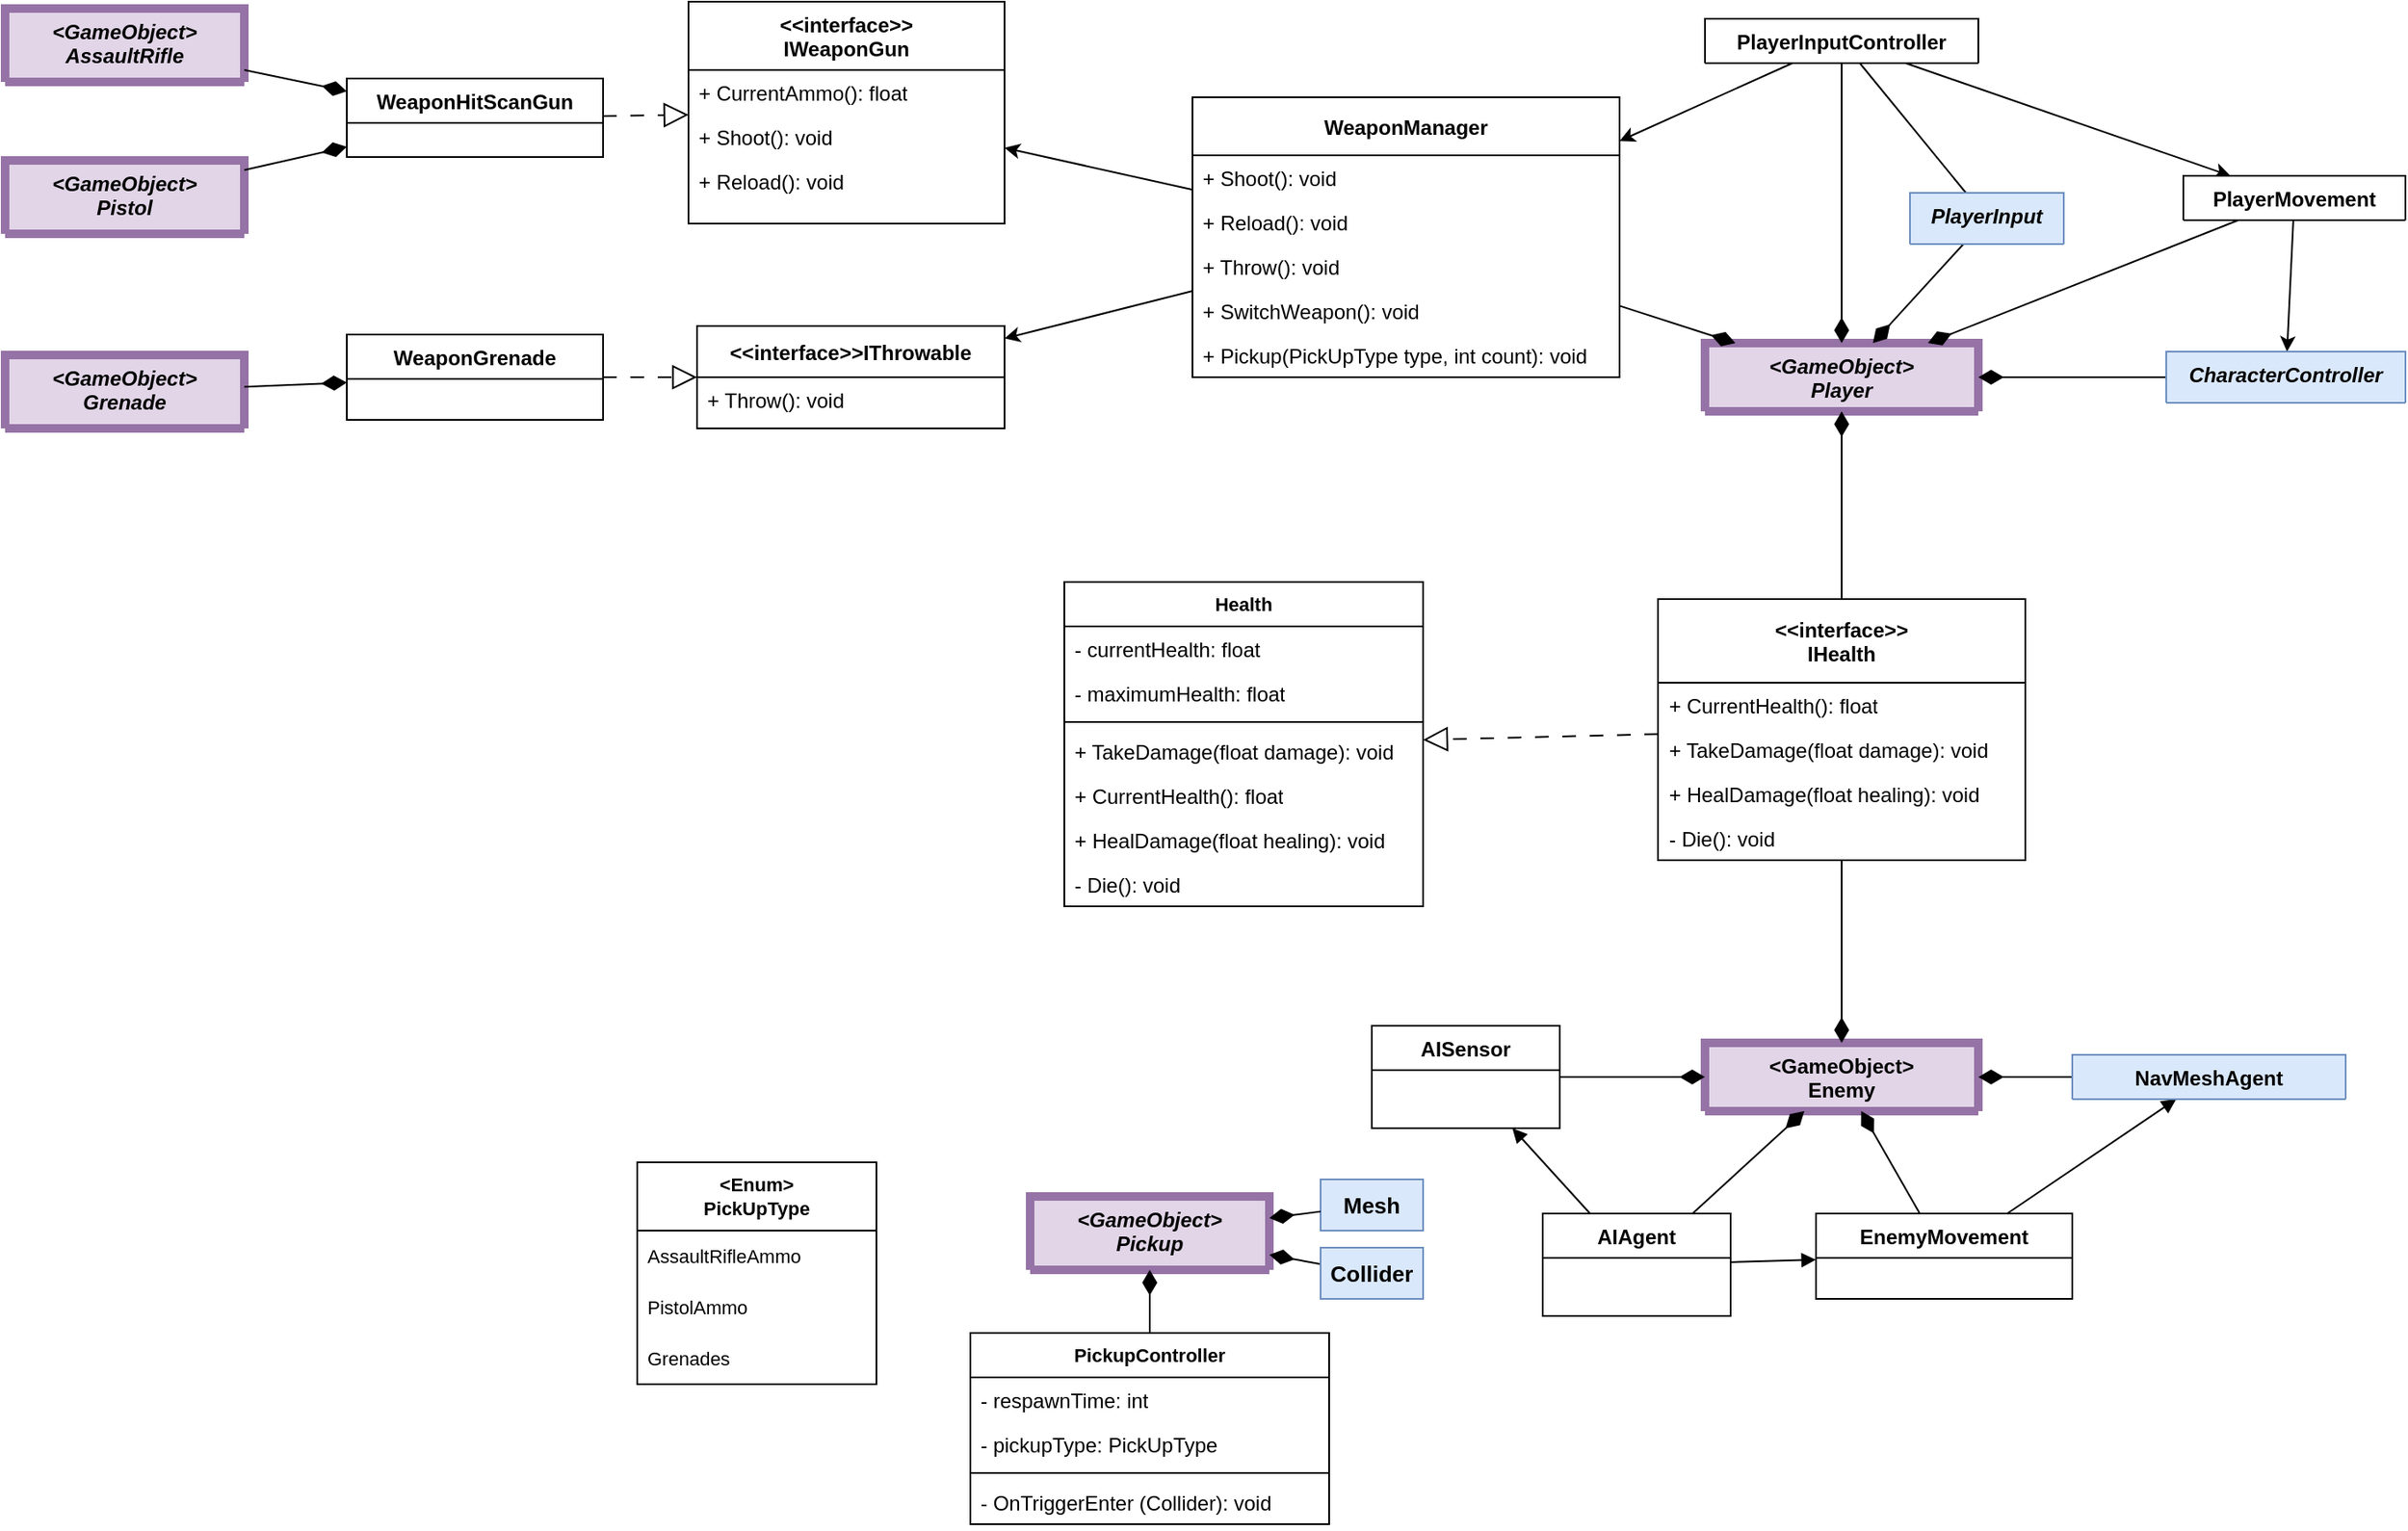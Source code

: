 <mxfile version="26.2.14">
  <diagram id="C5RBs43oDa-KdzZeNtuy" name="Page-1">
    <mxGraphModel dx="2893" dy="1139" grid="1" gridSize="10" guides="1" tooltips="1" connect="1" arrows="1" fold="1" page="1" pageScale="1" pageWidth="827" pageHeight="1169" math="0" shadow="0">
      <root>
        <mxCell id="WIyWlLk6GJQsqaUBKTNV-0" />
        <mxCell id="WIyWlLk6GJQsqaUBKTNV-1" parent="WIyWlLk6GJQsqaUBKTNV-0" />
        <mxCell id="zkfFHV4jXpPFQw0GAbJ--0" value="&lt;GameObject&gt;&#xa;Player" style="swimlane;fontStyle=3;align=center;verticalAlign=top;childLayout=stackLayout;horizontal=1;startSize=40;horizontalStack=0;resizeParent=1;resizeLast=0;collapsible=1;marginBottom=0;rounded=0;shadow=0;strokeWidth=5;fillColor=#e1d5e7;strokeColor=#9673a6;swimlaneFillColor=none;fillStyle=auto;" parent="WIyWlLk6GJQsqaUBKTNV-1" vertex="1" collapsed="1">
          <mxGeometry x="285" y="320" width="160" height="40" as="geometry">
            <mxRectangle x="-10" y="260" width="160" height="70" as="alternateBounds" />
          </mxGeometry>
        </mxCell>
        <mxCell id="zkfFHV4jXpPFQw0GAbJ--17" value="&lt;GameObject&gt;&#xa;Enemy" style="swimlane;fontStyle=1;align=center;verticalAlign=top;childLayout=stackLayout;horizontal=1;startSize=40;horizontalStack=0;resizeParent=1;resizeLast=0;collapsible=1;marginBottom=0;rounded=0;shadow=0;strokeWidth=5;fillColor=#e1d5e7;strokeColor=#9673a6;" parent="WIyWlLk6GJQsqaUBKTNV-1" vertex="1" collapsed="1">
          <mxGeometry x="285" y="730" width="160" height="40" as="geometry">
            <mxRectangle x="220" y="480" width="150" height="60" as="alternateBounds" />
          </mxGeometry>
        </mxCell>
        <mxCell id="tWGcPfhwTMY6Qs-iwRr6-0" value="WeaponHitScanGun" style="swimlane;fontStyle=1;align=center;verticalAlign=top;childLayout=stackLayout;horizontal=1;startSize=26;horizontalStack=0;resizeParent=1;resizeLast=0;collapsible=1;marginBottom=0;rounded=0;shadow=0;strokeWidth=1;" parent="WIyWlLk6GJQsqaUBKTNV-1" vertex="1">
          <mxGeometry x="-510" y="165" width="150" height="46" as="geometry">
            <mxRectangle x="130" y="380" width="160" height="26" as="alternateBounds" />
          </mxGeometry>
        </mxCell>
        <mxCell id="tWGcPfhwTMY6Qs-iwRr6-6" value="WeaponGrenade" style="swimlane;fontStyle=1;align=center;verticalAlign=top;childLayout=stackLayout;horizontal=1;startSize=26;horizontalStack=0;resizeParent=1;resizeLast=0;collapsible=1;marginBottom=0;rounded=0;shadow=0;strokeWidth=1;" parent="WIyWlLk6GJQsqaUBKTNV-1" vertex="1">
          <mxGeometry x="-510" y="315" width="150" height="50" as="geometry">
            <mxRectangle x="130" y="380" width="160" height="26" as="alternateBounds" />
          </mxGeometry>
        </mxCell>
        <mxCell id="tWGcPfhwTMY6Qs-iwRr6-30" style="rounded=0;orthogonalLoop=1;jettySize=auto;html=1;endArrow=diamondThin;endFill=1;startSize=6;endSize=12;" parent="WIyWlLk6GJQsqaUBKTNV-1" source="tWGcPfhwTMY6Qs-iwRr6-12" target="zkfFHV4jXpPFQw0GAbJ--0" edge="1">
          <mxGeometry relative="1" as="geometry">
            <mxPoint x="495" y="210" as="targetPoint" />
          </mxGeometry>
        </mxCell>
        <mxCell id="KrHBev96Sk7ul_vJkkkn-5" style="rounded=0;orthogonalLoop=1;jettySize=auto;html=1;" edge="1" parent="WIyWlLk6GJQsqaUBKTNV-1" source="tWGcPfhwTMY6Qs-iwRr6-12" target="KrHBev96Sk7ul_vJkkkn-0">
          <mxGeometry relative="1" as="geometry" />
        </mxCell>
        <mxCell id="tWGcPfhwTMY6Qs-iwRr6-12" value="WeaponManager" style="swimlane;fontStyle=1;align=center;verticalAlign=middle;childLayout=stackLayout;horizontal=1;startSize=34;horizontalStack=0;resizeParent=1;resizeLast=0;collapsible=1;marginBottom=0;rounded=0;shadow=0;strokeWidth=1;" parent="WIyWlLk6GJQsqaUBKTNV-1" vertex="1">
          <mxGeometry x="-15" y="176" width="250" height="164" as="geometry">
            <mxRectangle x="130" y="380" width="160" height="26" as="alternateBounds" />
          </mxGeometry>
        </mxCell>
        <mxCell id="V02XVsIbUQT9uk_LNOAm-13" value="+ Shoot(): void" style="text;strokeColor=none;fillColor=none;align=left;verticalAlign=top;spacingLeft=4;spacingRight=4;overflow=hidden;rotatable=0;points=[[0,0.5],[1,0.5]];portConstraint=eastwest;whiteSpace=wrap;html=1;" parent="tWGcPfhwTMY6Qs-iwRr6-12" vertex="1">
          <mxGeometry y="34" width="250" height="26" as="geometry" />
        </mxCell>
        <mxCell id="V02XVsIbUQT9uk_LNOAm-14" value="&lt;div&gt;+ Reload(): void&lt;/div&gt;" style="text;strokeColor=none;fillColor=none;align=left;verticalAlign=top;spacingLeft=4;spacingRight=4;overflow=hidden;rotatable=0;points=[[0,0.5],[1,0.5]];portConstraint=eastwest;whiteSpace=wrap;html=1;" parent="tWGcPfhwTMY6Qs-iwRr6-12" vertex="1">
          <mxGeometry y="60" width="250" height="26" as="geometry" />
        </mxCell>
        <mxCell id="V02XVsIbUQT9uk_LNOAm-15" value="+ Throw(): void" style="text;strokeColor=none;fillColor=none;align=left;verticalAlign=top;spacingLeft=4;spacingRight=4;overflow=hidden;rotatable=0;points=[[0,0.5],[1,0.5]];portConstraint=eastwest;whiteSpace=wrap;html=1;" parent="tWGcPfhwTMY6Qs-iwRr6-12" vertex="1">
          <mxGeometry y="86" width="250" height="26" as="geometry" />
        </mxCell>
        <mxCell id="V02XVsIbUQT9uk_LNOAm-16" value="+ SwitchWeapon(): void" style="text;strokeColor=none;fillColor=none;align=left;verticalAlign=top;spacingLeft=4;spacingRight=4;overflow=hidden;rotatable=0;points=[[0,0.5],[1,0.5]];portConstraint=eastwest;whiteSpace=wrap;html=1;" parent="tWGcPfhwTMY6Qs-iwRr6-12" vertex="1">
          <mxGeometry y="112" width="250" height="26" as="geometry" />
        </mxCell>
        <mxCell id="V02XVsIbUQT9uk_LNOAm-65" value="+ Pickup(PickUpType type, int count): void" style="text;strokeColor=none;fillColor=none;align=left;verticalAlign=top;spacingLeft=4;spacingRight=4;overflow=hidden;rotatable=0;points=[[0,0.5],[1,0.5]];portConstraint=eastwest;whiteSpace=wrap;html=1;" parent="tWGcPfhwTMY6Qs-iwRr6-12" vertex="1">
          <mxGeometry y="138" width="250" height="26" as="geometry" />
        </mxCell>
        <mxCell id="tWGcPfhwTMY6Qs-iwRr6-33" style="edgeStyle=none;shape=connector;rounded=0;orthogonalLoop=1;jettySize=auto;html=1;strokeColor=default;align=center;verticalAlign=middle;fontFamily=Helvetica;fontSize=11;fontColor=default;labelBackgroundColor=default;endArrow=diamondThin;endFill=1;startSize=6;endSize=12;" parent="WIyWlLk6GJQsqaUBKTNV-1" source="tWGcPfhwTMY6Qs-iwRr6-18" target="zkfFHV4jXpPFQw0GAbJ--0" edge="1">
          <mxGeometry relative="1" as="geometry" />
        </mxCell>
        <mxCell id="V02XVsIbUQT9uk_LNOAm-17" style="rounded=0;orthogonalLoop=1;jettySize=auto;html=1;" parent="WIyWlLk6GJQsqaUBKTNV-1" source="tWGcPfhwTMY6Qs-iwRr6-18" target="tWGcPfhwTMY6Qs-iwRr6-12" edge="1">
          <mxGeometry relative="1" as="geometry" />
        </mxCell>
        <mxCell id="V02XVsIbUQT9uk_LNOAm-18" style="rounded=0;orthogonalLoop=1;jettySize=auto;html=1;" parent="WIyWlLk6GJQsqaUBKTNV-1" source="tWGcPfhwTMY6Qs-iwRr6-18" target="tWGcPfhwTMY6Qs-iwRr6-24" edge="1">
          <mxGeometry relative="1" as="geometry" />
        </mxCell>
        <mxCell id="V02XVsIbUQT9uk_LNOAm-46" style="edgeStyle=none;shape=connector;rounded=0;orthogonalLoop=1;jettySize=auto;html=1;strokeColor=default;align=center;verticalAlign=middle;fontFamily=Helvetica;fontSize=11;fontColor=default;labelBackgroundColor=default;startArrow=none;startFill=0;endArrow=none;" parent="WIyWlLk6GJQsqaUBKTNV-1" source="V02XVsIbUQT9uk_LNOAm-45" target="tWGcPfhwTMY6Qs-iwRr6-18" edge="1">
          <mxGeometry relative="1" as="geometry">
            <mxPoint x="255" y="130" as="targetPoint" />
          </mxGeometry>
        </mxCell>
        <mxCell id="tWGcPfhwTMY6Qs-iwRr6-18" value="PlayerInputController" style="swimlane;fontStyle=1;align=center;verticalAlign=top;childLayout=stackLayout;horizontal=1;startSize=26;horizontalStack=0;resizeParent=1;resizeLast=0;collapsible=1;marginBottom=0;rounded=0;shadow=0;strokeWidth=1;" parent="WIyWlLk6GJQsqaUBKTNV-1" vertex="1" collapsed="1">
          <mxGeometry x="285" y="130" width="160" height="26" as="geometry">
            <mxRectangle x="-10" y="70" width="160" height="46" as="alternateBounds" />
          </mxGeometry>
        </mxCell>
        <mxCell id="tWGcPfhwTMY6Qs-iwRr6-34" style="edgeStyle=none;shape=connector;rounded=0;orthogonalLoop=1;jettySize=auto;html=1;strokeColor=default;align=center;verticalAlign=middle;fontFamily=Helvetica;fontSize=11;fontColor=default;labelBackgroundColor=default;endArrow=diamondThin;endFill=1;startSize=6;endSize=12;" parent="WIyWlLk6GJQsqaUBKTNV-1" source="tWGcPfhwTMY6Qs-iwRr6-24" target="zkfFHV4jXpPFQw0GAbJ--0" edge="1">
          <mxGeometry relative="1" as="geometry" />
        </mxCell>
        <mxCell id="V02XVsIbUQT9uk_LNOAm-40" style="rounded=0;orthogonalLoop=1;jettySize=auto;html=1;endSize=6;" parent="WIyWlLk6GJQsqaUBKTNV-1" source="tWGcPfhwTMY6Qs-iwRr6-24" target="V02XVsIbUQT9uk_LNOAm-38" edge="1">
          <mxGeometry relative="1" as="geometry" />
        </mxCell>
        <mxCell id="tWGcPfhwTMY6Qs-iwRr6-24" value="PlayerMovement" style="swimlane;fontStyle=1;align=center;verticalAlign=top;childLayout=stackLayout;horizontal=1;startSize=26;horizontalStack=0;resizeParent=1;resizeLast=0;collapsible=1;marginBottom=0;rounded=0;shadow=0;strokeWidth=1;" parent="WIyWlLk6GJQsqaUBKTNV-1" vertex="1" collapsed="1">
          <mxGeometry x="565" y="222" width="130" height="26" as="geometry">
            <mxRectangle x="270" y="162" width="150" height="50" as="alternateBounds" />
          </mxGeometry>
        </mxCell>
        <mxCell id="tWGcPfhwTMY6Qs-iwRr6-37" style="edgeStyle=none;shape=connector;rounded=0;orthogonalLoop=1;jettySize=auto;html=1;strokeColor=default;align=center;verticalAlign=middle;fontFamily=Helvetica;fontSize=11;fontColor=default;labelBackgroundColor=default;endArrow=diamondThin;endFill=1;startSize=6;endSize=12;" parent="WIyWlLk6GJQsqaUBKTNV-1" source="V02XVsIbUQT9uk_LNOAm-29" target="zkfFHV4jXpPFQw0GAbJ--0" edge="1">
          <mxGeometry relative="1" as="geometry">
            <mxPoint x="505.859" y="546" as="sourcePoint" />
          </mxGeometry>
        </mxCell>
        <mxCell id="tWGcPfhwTMY6Qs-iwRr6-38" style="edgeStyle=none;shape=connector;rounded=0;orthogonalLoop=1;jettySize=auto;html=1;strokeColor=default;align=center;verticalAlign=middle;fontFamily=Helvetica;fontSize=11;fontColor=default;labelBackgroundColor=default;endArrow=diamondThin;endFill=1;startSize=6;endSize=12;" parent="WIyWlLk6GJQsqaUBKTNV-1" source="V02XVsIbUQT9uk_LNOAm-29" target="zkfFHV4jXpPFQw0GAbJ--17" edge="1">
          <mxGeometry relative="1" as="geometry">
            <mxPoint x="519.444" y="596" as="sourcePoint" />
          </mxGeometry>
        </mxCell>
        <mxCell id="V02XVsIbUQT9uk_LNOAm-35" value="" style="rounded=0;orthogonalLoop=1;jettySize=auto;html=1;endSize=12;endArrow=block;endFill=0;dashed=1;dashPattern=8 8;" parent="WIyWlLk6GJQsqaUBKTNV-1" source="V02XVsIbUQT9uk_LNOAm-29" target="V02XVsIbUQT9uk_LNOAm-55" edge="1">
          <mxGeometry relative="1" as="geometry">
            <mxPoint x="320" y="642.5" as="sourcePoint" />
          </mxGeometry>
        </mxCell>
        <mxCell id="tWGcPfhwTMY6Qs-iwRr6-41" style="edgeStyle=none;shape=connector;rounded=0;orthogonalLoop=1;jettySize=auto;html=1;strokeColor=default;align=center;verticalAlign=middle;fontFamily=Helvetica;fontSize=11;fontColor=default;labelBackgroundColor=default;endArrow=diamondThin;endFill=1;startSize=6;endSize=12;" parent="WIyWlLk6GJQsqaUBKTNV-1" source="tWGcPfhwTMY6Qs-iwRr6-40" target="zkfFHV4jXpPFQw0GAbJ--17" edge="1">
          <mxGeometry relative="1" as="geometry" />
        </mxCell>
        <mxCell id="tWGcPfhwTMY6Qs-iwRr6-40" value="AIAgent" style="swimlane;fontStyle=1;align=center;verticalAlign=top;childLayout=stackLayout;horizontal=1;startSize=26;horizontalStack=0;resizeParent=1;resizeLast=0;collapsible=1;marginBottom=0;rounded=0;shadow=0;strokeWidth=1;" parent="WIyWlLk6GJQsqaUBKTNV-1" vertex="1">
          <mxGeometry x="190" y="830" width="110" height="60" as="geometry">
            <mxRectangle x="550" y="140" width="160" height="26" as="alternateBounds" />
          </mxGeometry>
        </mxCell>
        <mxCell id="tWGcPfhwTMY6Qs-iwRr6-42" style="edgeStyle=none;shape=connector;rounded=0;orthogonalLoop=1;jettySize=auto;html=1;strokeColor=default;align=center;verticalAlign=middle;fontFamily=Helvetica;fontSize=11;fontColor=default;labelBackgroundColor=default;endArrow=diamondThin;endFill=1;startSize=6;endSize=12;" parent="WIyWlLk6GJQsqaUBKTNV-1" source="tWGcPfhwTMY6Qs-iwRr6-43" target="zkfFHV4jXpPFQw0GAbJ--17" edge="1">
          <mxGeometry relative="1" as="geometry">
            <mxPoint x="440" y="830" as="targetPoint" />
          </mxGeometry>
        </mxCell>
        <mxCell id="V02XVsIbUQT9uk_LNOAm-43" style="edgeStyle=none;shape=connector;rounded=0;orthogonalLoop=1;jettySize=auto;html=1;strokeColor=default;align=center;verticalAlign=middle;fontFamily=Helvetica;fontSize=11;fontColor=default;labelBackgroundColor=default;startArrow=block;startFill=1;endArrow=none;" parent="WIyWlLk6GJQsqaUBKTNV-1" source="V02XVsIbUQT9uk_LNOAm-2" target="tWGcPfhwTMY6Qs-iwRr6-43" edge="1">
          <mxGeometry relative="1" as="geometry">
            <mxPoint x="570" y="910" as="targetPoint" />
          </mxGeometry>
        </mxCell>
        <mxCell id="tWGcPfhwTMY6Qs-iwRr6-43" value="EnemyMovement" style="swimlane;fontStyle=1;align=center;verticalAlign=top;childLayout=stackLayout;horizontal=1;startSize=26;horizontalStack=0;resizeParent=1;resizeLast=0;collapsible=1;marginBottom=0;rounded=0;shadow=0;strokeWidth=1;" parent="WIyWlLk6GJQsqaUBKTNV-1" vertex="1">
          <mxGeometry x="350" y="830" width="150" height="50" as="geometry">
            <mxRectangle x="130" y="380" width="160" height="26" as="alternateBounds" />
          </mxGeometry>
        </mxCell>
        <mxCell id="V02XVsIbUQT9uk_LNOAm-0" style="edgeStyle=none;shape=connector;rounded=0;orthogonalLoop=1;jettySize=auto;html=1;strokeColor=default;align=center;verticalAlign=middle;fontFamily=Helvetica;fontSize=11;fontColor=default;labelBackgroundColor=default;endArrow=diamondThin;endFill=1;startSize=6;endSize=12;" parent="WIyWlLk6GJQsqaUBKTNV-1" source="V02XVsIbUQT9uk_LNOAm-1" target="zkfFHV4jXpPFQw0GAbJ--17" edge="1">
          <mxGeometry relative="1" as="geometry">
            <mxPoint x="370" y="910" as="targetPoint" />
          </mxGeometry>
        </mxCell>
        <mxCell id="V02XVsIbUQT9uk_LNOAm-5" style="rounded=0;orthogonalLoop=1;jettySize=auto;html=1;endArrow=none;startFill=1;startArrow=block;" parent="WIyWlLk6GJQsqaUBKTNV-1" source="V02XVsIbUQT9uk_LNOAm-1" target="tWGcPfhwTMY6Qs-iwRr6-40" edge="1">
          <mxGeometry relative="1" as="geometry" />
        </mxCell>
        <mxCell id="V02XVsIbUQT9uk_LNOAm-1" value="AISensor" style="swimlane;fontStyle=1;align=center;verticalAlign=top;childLayout=stackLayout;horizontal=1;startSize=26;horizontalStack=0;resizeParent=1;resizeLast=0;collapsible=1;marginBottom=0;rounded=0;shadow=0;strokeWidth=1;" parent="WIyWlLk6GJQsqaUBKTNV-1" vertex="1">
          <mxGeometry x="90" y="720" width="110" height="60" as="geometry">
            <mxRectangle x="550" y="140" width="160" height="26" as="alternateBounds" />
          </mxGeometry>
        </mxCell>
        <mxCell id="V02XVsIbUQT9uk_LNOAm-3" style="rounded=0;orthogonalLoop=1;jettySize=auto;html=1;endArrow=diamondThin;endFill=1;endSize=12;" parent="WIyWlLk6GJQsqaUBKTNV-1" source="V02XVsIbUQT9uk_LNOAm-2" target="zkfFHV4jXpPFQw0GAbJ--17" edge="1">
          <mxGeometry relative="1" as="geometry" />
        </mxCell>
        <mxCell id="V02XVsIbUQT9uk_LNOAm-2" value="NavMeshAgent" style="swimlane;fontStyle=1;align=center;verticalAlign=top;childLayout=stackLayout;horizontal=1;startSize=26;horizontalStack=0;resizeParent=1;resizeLast=0;collapsible=1;marginBottom=0;rounded=0;shadow=0;strokeWidth=1;fillColor=#dae8fc;strokeColor=#6c8ebf;" parent="WIyWlLk6GJQsqaUBKTNV-1" vertex="1" collapsed="1">
          <mxGeometry x="500" y="737" width="160" height="26" as="geometry">
            <mxRectangle x="330" y="650" width="110" height="60" as="alternateBounds" />
          </mxGeometry>
        </mxCell>
        <mxCell id="V02XVsIbUQT9uk_LNOAm-29" value="&lt;&lt;interface&gt;&gt;&#xa;IHealth" style="swimlane;fontStyle=1;align=center;verticalAlign=middle;childLayout=stackLayout;horizontal=1;startSize=49;horizontalStack=0;resizeParent=1;resizeLast=0;collapsible=1;marginBottom=0;rounded=0;shadow=0;strokeWidth=1;" parent="WIyWlLk6GJQsqaUBKTNV-1" vertex="1">
          <mxGeometry x="257.5" y="470" width="215" height="153" as="geometry">
            <mxRectangle x="130" y="380" width="160" height="26" as="alternateBounds" />
          </mxGeometry>
        </mxCell>
        <mxCell id="V02XVsIbUQT9uk_LNOAm-32" value="+ CurrentHealth(): float" style="text;strokeColor=none;fillColor=none;align=left;verticalAlign=top;spacingLeft=4;spacingRight=4;overflow=hidden;rotatable=0;points=[[0,0.5],[1,0.5]];portConstraint=eastwest;whiteSpace=wrap;html=1;" parent="V02XVsIbUQT9uk_LNOAm-29" vertex="1">
          <mxGeometry y="49" width="215" height="26" as="geometry" />
        </mxCell>
        <mxCell id="V02XVsIbUQT9uk_LNOAm-33" value="+ TakeDamage(float damage): void" style="text;strokeColor=none;fillColor=none;align=left;verticalAlign=top;spacingLeft=4;spacingRight=4;overflow=hidden;rotatable=0;points=[[0,0.5],[1,0.5]];portConstraint=eastwest;whiteSpace=wrap;html=1;" parent="V02XVsIbUQT9uk_LNOAm-29" vertex="1">
          <mxGeometry y="75" width="215" height="26" as="geometry" />
        </mxCell>
        <mxCell id="V02XVsIbUQT9uk_LNOAm-34" value="+ HealDamage(float healing): void" style="text;strokeColor=none;fillColor=none;align=left;verticalAlign=top;spacingLeft=4;spacingRight=4;overflow=hidden;rotatable=0;points=[[0,0.5],[1,0.5]];portConstraint=eastwest;whiteSpace=wrap;html=1;" parent="V02XVsIbUQT9uk_LNOAm-29" vertex="1">
          <mxGeometry y="101" width="215" height="26" as="geometry" />
        </mxCell>
        <mxCell id="V02XVsIbUQT9uk_LNOAm-47" value="- Die(): void" style="text;strokeColor=none;fillColor=none;align=left;verticalAlign=top;spacingLeft=4;spacingRight=4;overflow=hidden;rotatable=0;points=[[0,0.5],[1,0.5]];portConstraint=eastwest;whiteSpace=wrap;html=1;" parent="V02XVsIbUQT9uk_LNOAm-29" vertex="1">
          <mxGeometry y="127" width="215" height="26" as="geometry" />
        </mxCell>
        <mxCell id="V02XVsIbUQT9uk_LNOAm-41" style="rounded=0;orthogonalLoop=1;jettySize=auto;html=1;endArrow=diamondThin;endFill=1;endSize=12;" parent="WIyWlLk6GJQsqaUBKTNV-1" source="V02XVsIbUQT9uk_LNOAm-38" target="zkfFHV4jXpPFQw0GAbJ--0" edge="1">
          <mxGeometry relative="1" as="geometry" />
        </mxCell>
        <mxCell id="V02XVsIbUQT9uk_LNOAm-38" value="CharacterController" style="swimlane;fontStyle=3;align=center;verticalAlign=top;childLayout=stackLayout;horizontal=1;startSize=30;horizontalStack=0;resizeParent=1;resizeLast=0;collapsible=1;marginBottom=0;rounded=0;shadow=0;strokeWidth=1;fillColor=#dae8fc;strokeColor=#6c8ebf;" parent="WIyWlLk6GJQsqaUBKTNV-1" vertex="1" collapsed="1">
          <mxGeometry x="555" y="325" width="140" height="30" as="geometry">
            <mxRectangle x="360" y="260" width="235" height="74" as="alternateBounds" />
          </mxGeometry>
        </mxCell>
        <mxCell id="V02XVsIbUQT9uk_LNOAm-42" style="rounded=0;orthogonalLoop=1;jettySize=auto;html=1;endArrow=none;startFill=1;startArrow=block;" parent="WIyWlLk6GJQsqaUBKTNV-1" source="tWGcPfhwTMY6Qs-iwRr6-43" target="tWGcPfhwTMY6Qs-iwRr6-40" edge="1">
          <mxGeometry relative="1" as="geometry">
            <mxPoint x="340" y="940" as="sourcePoint" />
            <mxPoint x="386" y="980" as="targetPoint" />
          </mxGeometry>
        </mxCell>
        <mxCell id="V02XVsIbUQT9uk_LNOAm-44" style="rounded=0;orthogonalLoop=1;jettySize=auto;html=1;endArrow=diamondThin;endFill=1;endSize=12;" parent="WIyWlLk6GJQsqaUBKTNV-1" source="V02XVsIbUQT9uk_LNOAm-45" target="zkfFHV4jXpPFQw0GAbJ--0" edge="1">
          <mxGeometry relative="1" as="geometry">
            <mxPoint x="650" y="350" as="sourcePoint" />
            <mxPoint x="565" y="363" as="targetPoint" />
          </mxGeometry>
        </mxCell>
        <mxCell id="V02XVsIbUQT9uk_LNOAm-45" value="PlayerInput" style="swimlane;fontStyle=3;align=center;verticalAlign=top;childLayout=stackLayout;horizontal=1;startSize=30;horizontalStack=0;resizeParent=1;resizeLast=0;collapsible=1;marginBottom=0;rounded=0;shadow=0;strokeWidth=1;fillColor=#dae8fc;strokeColor=#6c8ebf;" parent="WIyWlLk6GJQsqaUBKTNV-1" vertex="1" collapsed="1">
          <mxGeometry x="405" y="232" width="90" height="30" as="geometry">
            <mxRectangle x="140" y="140" width="235" height="74" as="alternateBounds" />
          </mxGeometry>
        </mxCell>
        <mxCell id="V02XVsIbUQT9uk_LNOAm-55" value="Health" style="swimlane;fontStyle=1;align=center;verticalAlign=top;childLayout=stackLayout;horizontal=1;startSize=26;horizontalStack=0;resizeParent=1;resizeParentMax=0;resizeLast=0;collapsible=1;marginBottom=0;whiteSpace=wrap;html=1;fontFamily=Helvetica;fontSize=11;fontColor=default;labelBackgroundColor=default;" parent="WIyWlLk6GJQsqaUBKTNV-1" vertex="1">
          <mxGeometry x="-90" y="460" width="210" height="190" as="geometry">
            <mxRectangle x="-360" y="367.5" width="70" height="30" as="alternateBounds" />
          </mxGeometry>
        </mxCell>
        <mxCell id="V02XVsIbUQT9uk_LNOAm-26" value="- currentHealth: float" style="text;strokeColor=none;fillColor=none;align=left;verticalAlign=top;spacingLeft=4;spacingRight=4;overflow=hidden;rotatable=0;points=[[0,0.5],[1,0.5]];portConstraint=eastwest;whiteSpace=wrap;html=1;" parent="V02XVsIbUQT9uk_LNOAm-55" vertex="1">
          <mxGeometry y="26" width="210" height="26" as="geometry" />
        </mxCell>
        <mxCell id="V02XVsIbUQT9uk_LNOAm-22" value="&lt;div&gt;- maximumHealth: float&lt;/div&gt;" style="text;strokeColor=none;fillColor=none;align=left;verticalAlign=top;spacingLeft=4;spacingRight=4;overflow=hidden;rotatable=0;points=[[0,0.5],[1,0.5]];portConstraint=eastwest;whiteSpace=wrap;html=1;" parent="V02XVsIbUQT9uk_LNOAm-55" vertex="1">
          <mxGeometry y="52" width="210" height="26" as="geometry" />
        </mxCell>
        <mxCell id="V02XVsIbUQT9uk_LNOAm-57" value="" style="line;strokeWidth=1;fillColor=none;align=left;verticalAlign=middle;spacingTop=-1;spacingLeft=3;spacingRight=3;rotatable=0;labelPosition=right;points=[];portConstraint=eastwest;strokeColor=inherit;fontFamily=Helvetica;fontSize=11;fontColor=default;labelBackgroundColor=default;" parent="V02XVsIbUQT9uk_LNOAm-55" vertex="1">
          <mxGeometry y="78" width="210" height="8" as="geometry" />
        </mxCell>
        <mxCell id="V02XVsIbUQT9uk_LNOAm-25" value="+ TakeDamage(float damage): void" style="text;strokeColor=none;fillColor=none;align=left;verticalAlign=top;spacingLeft=4;spacingRight=4;overflow=hidden;rotatable=0;points=[[0,0.5],[1,0.5]];portConstraint=eastwest;whiteSpace=wrap;html=1;" parent="V02XVsIbUQT9uk_LNOAm-55" vertex="1">
          <mxGeometry y="86" width="210" height="26" as="geometry" />
        </mxCell>
        <mxCell id="V02XVsIbUQT9uk_LNOAm-27" value="+ CurrentHealth(): float" style="text;strokeColor=none;fillColor=none;align=left;verticalAlign=top;spacingLeft=4;spacingRight=4;overflow=hidden;rotatable=0;points=[[0,0.5],[1,0.5]];portConstraint=eastwest;whiteSpace=wrap;html=1;" parent="V02XVsIbUQT9uk_LNOAm-55" vertex="1">
          <mxGeometry y="112" width="210" height="26" as="geometry" />
        </mxCell>
        <mxCell id="V02XVsIbUQT9uk_LNOAm-23" value="+ HealDamage(float healing): void" style="text;strokeColor=none;fillColor=none;align=left;verticalAlign=top;spacingLeft=4;spacingRight=4;overflow=hidden;rotatable=0;points=[[0,0.5],[1,0.5]];portConstraint=eastwest;whiteSpace=wrap;html=1;" parent="V02XVsIbUQT9uk_LNOAm-55" vertex="1">
          <mxGeometry y="138" width="210" height="26" as="geometry" />
        </mxCell>
        <mxCell id="V02XVsIbUQT9uk_LNOAm-50" value="- Die(): void" style="text;strokeColor=none;fillColor=none;align=left;verticalAlign=top;spacingLeft=4;spacingRight=4;overflow=hidden;rotatable=0;points=[[0,0.5],[1,0.5]];portConstraint=eastwest;whiteSpace=wrap;html=1;" parent="V02XVsIbUQT9uk_LNOAm-55" vertex="1">
          <mxGeometry y="164" width="210" height="26" as="geometry" />
        </mxCell>
        <mxCell id="V02XVsIbUQT9uk_LNOAm-62" value="&lt;GameObject&gt;&#xa;Pickup" style="swimlane;fontStyle=3;align=center;verticalAlign=top;childLayout=stackLayout;horizontal=1;startSize=43;horizontalStack=0;resizeParent=1;resizeLast=0;collapsible=1;marginBottom=0;rounded=0;shadow=0;strokeWidth=5;fillColor=#e1d5e7;strokeColor=#9673a6;" parent="WIyWlLk6GJQsqaUBKTNV-1" vertex="1" collapsed="1">
          <mxGeometry x="-110" y="820" width="140" height="43" as="geometry">
            <mxRectangle x="500" y="520" width="235" height="74" as="alternateBounds" />
          </mxGeometry>
        </mxCell>
        <mxCell id="V02XVsIbUQT9uk_LNOAm-69" value="" style="edgeStyle=none;shape=connector;rounded=0;orthogonalLoop=1;jettySize=auto;html=1;strokeColor=default;align=center;verticalAlign=middle;fontFamily=Helvetica;fontSize=11;fontColor=default;labelBackgroundColor=default;endArrow=diamondThin;endFill=1;endSize=12;" parent="WIyWlLk6GJQsqaUBKTNV-1" source="V02XVsIbUQT9uk_LNOAm-68" target="V02XVsIbUQT9uk_LNOAm-62" edge="1">
          <mxGeometry relative="1" as="geometry">
            <mxPoint x="60" y="920" as="sourcePoint" />
          </mxGeometry>
        </mxCell>
        <mxCell id="V02XVsIbUQT9uk_LNOAm-66" value="&lt;span&gt;Mesh&lt;/span&gt;" style="html=1;whiteSpace=wrap;fontFamily=Helvetica;fontSize=13;labelBackgroundColor=none;fillColor=#dae8fc;strokeColor=#6c8ebf;fontStyle=1" parent="WIyWlLk6GJQsqaUBKTNV-1" vertex="1">
          <mxGeometry x="60" y="810" width="60" height="30" as="geometry" />
        </mxCell>
        <mxCell id="V02XVsIbUQT9uk_LNOAm-67" style="rounded=0;orthogonalLoop=1;jettySize=auto;html=1;endArrow=diamondThin;endFill=1;endSize=12;" parent="WIyWlLk6GJQsqaUBKTNV-1" source="V02XVsIbUQT9uk_LNOAm-66" target="V02XVsIbUQT9uk_LNOAm-62" edge="1">
          <mxGeometry relative="1" as="geometry">
            <mxPoint x="5" y="930" as="sourcePoint" />
            <mxPoint x="-105" y="930" as="targetPoint" />
          </mxGeometry>
        </mxCell>
        <mxCell id="V02XVsIbUQT9uk_LNOAm-68" value="Collider" style="html=1;whiteSpace=wrap;fontFamily=Helvetica;fontSize=13;labelBackgroundColor=none;fillColor=#dae8fc;strokeColor=#6c8ebf;fontStyle=1" parent="WIyWlLk6GJQsqaUBKTNV-1" vertex="1">
          <mxGeometry x="60" y="850" width="60" height="30" as="geometry" />
        </mxCell>
        <mxCell id="V02XVsIbUQT9uk_LNOAm-80" style="edgeStyle=none;shape=connector;rounded=0;orthogonalLoop=1;jettySize=auto;html=1;strokeColor=default;align=center;verticalAlign=middle;fontFamily=Helvetica;fontSize=11;fontColor=default;labelBackgroundColor=default;endArrow=diamondThin;endFill=1;endSize=12;" parent="WIyWlLk6GJQsqaUBKTNV-1" source="V02XVsIbUQT9uk_LNOAm-71" target="V02XVsIbUQT9uk_LNOAm-62" edge="1">
          <mxGeometry relative="1" as="geometry" />
        </mxCell>
        <mxCell id="V02XVsIbUQT9uk_LNOAm-71" value="PickupController" style="swimlane;fontStyle=1;align=center;verticalAlign=top;childLayout=stackLayout;horizontal=1;startSize=26;horizontalStack=0;resizeParent=1;resizeParentMax=0;resizeLast=0;collapsible=1;marginBottom=0;whiteSpace=wrap;html=1;fontFamily=Helvetica;fontSize=11;fontColor=default;labelBackgroundColor=default;" parent="WIyWlLk6GJQsqaUBKTNV-1" vertex="1">
          <mxGeometry x="-145" y="900" width="210" height="112" as="geometry">
            <mxRectangle x="-360" y="367.5" width="70" height="30" as="alternateBounds" />
          </mxGeometry>
        </mxCell>
        <mxCell id="V02XVsIbUQT9uk_LNOAm-72" value="- respawnTime: int" style="text;strokeColor=none;fillColor=none;align=left;verticalAlign=top;spacingLeft=4;spacingRight=4;overflow=hidden;rotatable=0;points=[[0,0.5],[1,0.5]];portConstraint=eastwest;whiteSpace=wrap;html=1;" parent="V02XVsIbUQT9uk_LNOAm-71" vertex="1">
          <mxGeometry y="26" width="210" height="26" as="geometry" />
        </mxCell>
        <mxCell id="V02XVsIbUQT9uk_LNOAm-81" value="- pickupType: PickUpType" style="text;strokeColor=none;fillColor=none;align=left;verticalAlign=top;spacingLeft=4;spacingRight=4;overflow=hidden;rotatable=0;points=[[0,0.5],[1,0.5]];portConstraint=eastwest;whiteSpace=wrap;html=1;" parent="V02XVsIbUQT9uk_LNOAm-71" vertex="1">
          <mxGeometry y="52" width="210" height="26" as="geometry" />
        </mxCell>
        <mxCell id="V02XVsIbUQT9uk_LNOAm-74" value="" style="line;strokeWidth=1;fillColor=none;align=left;verticalAlign=middle;spacingTop=-1;spacingLeft=3;spacingRight=3;rotatable=0;labelPosition=right;points=[];portConstraint=eastwest;strokeColor=inherit;fontFamily=Helvetica;fontSize=11;fontColor=default;labelBackgroundColor=default;" parent="V02XVsIbUQT9uk_LNOAm-71" vertex="1">
          <mxGeometry y="78" width="210" height="8" as="geometry" />
        </mxCell>
        <mxCell id="V02XVsIbUQT9uk_LNOAm-75" value="- OnTriggerEnter (Collider): void" style="text;strokeColor=none;fillColor=none;align=left;verticalAlign=top;spacingLeft=4;spacingRight=4;overflow=hidden;rotatable=0;points=[[0,0.5],[1,0.5]];portConstraint=eastwest;whiteSpace=wrap;html=1;" parent="V02XVsIbUQT9uk_LNOAm-71" vertex="1">
          <mxGeometry y="86" width="210" height="26" as="geometry" />
        </mxCell>
        <mxCell id="V02XVsIbUQT9uk_LNOAm-82" value="&lt;div&gt;&lt;b&gt;&amp;lt;Enum&amp;gt;&lt;/b&gt;&lt;/div&gt;&lt;div&gt;&lt;b&gt;PickUpType&lt;/b&gt;&lt;/div&gt;" style="swimlane;fontStyle=0;childLayout=stackLayout;horizontal=1;startSize=40;horizontalStack=0;resizeParent=1;resizeParentMax=0;resizeLast=0;collapsible=1;marginBottom=0;whiteSpace=wrap;html=1;fontFamily=Helvetica;fontSize=11;fontColor=default;labelBackgroundColor=default;" parent="WIyWlLk6GJQsqaUBKTNV-1" vertex="1">
          <mxGeometry x="-340" y="800" width="140" height="130" as="geometry">
            <mxRectangle x="500" y="210" width="100" height="40" as="alternateBounds" />
          </mxGeometry>
        </mxCell>
        <mxCell id="V02XVsIbUQT9uk_LNOAm-83" value="AssaultRifleAmmo" style="text;strokeColor=none;fillColor=none;align=left;verticalAlign=middle;spacingLeft=4;spacingRight=4;overflow=hidden;points=[[0,0.5],[1,0.5]];portConstraint=eastwest;rotatable=0;whiteSpace=wrap;html=1;fontFamily=Helvetica;fontSize=11;fontColor=default;labelBackgroundColor=default;" parent="V02XVsIbUQT9uk_LNOAm-82" vertex="1">
          <mxGeometry y="40" width="140" height="30" as="geometry" />
        </mxCell>
        <mxCell id="V02XVsIbUQT9uk_LNOAm-84" value="PistolAmmo" style="text;strokeColor=none;fillColor=none;align=left;verticalAlign=middle;spacingLeft=4;spacingRight=4;overflow=hidden;points=[[0,0.5],[1,0.5]];portConstraint=eastwest;rotatable=0;whiteSpace=wrap;html=1;fontFamily=Helvetica;fontSize=11;fontColor=default;labelBackgroundColor=default;" parent="V02XVsIbUQT9uk_LNOAm-82" vertex="1">
          <mxGeometry y="70" width="140" height="30" as="geometry" />
        </mxCell>
        <mxCell id="V02XVsIbUQT9uk_LNOAm-85" value="Grenades" style="text;strokeColor=none;fillColor=none;align=left;verticalAlign=middle;spacingLeft=4;spacingRight=4;overflow=hidden;points=[[0,0.5],[1,0.5]];portConstraint=eastwest;rotatable=0;whiteSpace=wrap;html=1;fontFamily=Helvetica;fontSize=11;fontColor=default;labelBackgroundColor=default;" parent="V02XVsIbUQT9uk_LNOAm-82" vertex="1">
          <mxGeometry y="100" width="140" height="30" as="geometry" />
        </mxCell>
        <mxCell id="KrHBev96Sk7ul_vJkkkn-0" value="&lt;&lt;interface&gt;&gt;&#xa;IWeaponGun" style="swimlane;fontStyle=1;align=center;verticalAlign=middle;childLayout=stackLayout;horizontal=1;startSize=40;horizontalStack=0;resizeParent=1;resizeLast=0;collapsible=1;marginBottom=0;rounded=0;shadow=0;strokeWidth=1;" vertex="1" parent="WIyWlLk6GJQsqaUBKTNV-1">
          <mxGeometry x="-310" y="120" width="185" height="130" as="geometry">
            <mxRectangle x="130" y="380" width="160" height="26" as="alternateBounds" />
          </mxGeometry>
        </mxCell>
        <mxCell id="KrHBev96Sk7ul_vJkkkn-1" value="+ CurrentAmmo(): float" style="text;strokeColor=none;fillColor=none;align=left;verticalAlign=top;spacingLeft=4;spacingRight=4;overflow=hidden;rotatable=0;points=[[0,0.5],[1,0.5]];portConstraint=eastwest;whiteSpace=wrap;html=1;" vertex="1" parent="KrHBev96Sk7ul_vJkkkn-0">
          <mxGeometry y="40" width="185" height="26" as="geometry" />
        </mxCell>
        <mxCell id="KrHBev96Sk7ul_vJkkkn-2" value="+ Shoot(): void" style="text;strokeColor=none;fillColor=none;align=left;verticalAlign=top;spacingLeft=4;spacingRight=4;overflow=hidden;rotatable=0;points=[[0,0.5],[1,0.5]];portConstraint=eastwest;whiteSpace=wrap;html=1;" vertex="1" parent="KrHBev96Sk7ul_vJkkkn-0">
          <mxGeometry y="66" width="185" height="26" as="geometry" />
        </mxCell>
        <mxCell id="KrHBev96Sk7ul_vJkkkn-3" value="+ Reload(): void" style="text;strokeColor=none;fillColor=none;align=left;verticalAlign=top;spacingLeft=4;spacingRight=4;overflow=hidden;rotatable=0;points=[[0,0.5],[1,0.5]];portConstraint=eastwest;whiteSpace=wrap;html=1;" vertex="1" parent="KrHBev96Sk7ul_vJkkkn-0">
          <mxGeometry y="92" width="185" height="26" as="geometry" />
        </mxCell>
        <mxCell id="KrHBev96Sk7ul_vJkkkn-8" value="" style="rounded=0;orthogonalLoop=1;jettySize=auto;html=1;endSize=12;endArrow=block;endFill=0;dashed=1;dashPattern=8 8;" edge="1" parent="WIyWlLk6GJQsqaUBKTNV-1" source="tWGcPfhwTMY6Qs-iwRr6-0" target="KrHBev96Sk7ul_vJkkkn-0">
          <mxGeometry relative="1" as="geometry">
            <mxPoint x="-402" y="270" as="sourcePoint" />
            <mxPoint x="-350" y="260" as="targetPoint" />
          </mxGeometry>
        </mxCell>
        <mxCell id="KrHBev96Sk7ul_vJkkkn-9" value="&lt;GameObject&gt;&#xa;Pistol" style="swimlane;fontStyle=3;align=center;verticalAlign=top;childLayout=stackLayout;horizontal=1;startSize=43;horizontalStack=0;resizeParent=1;resizeLast=0;collapsible=1;marginBottom=0;rounded=0;shadow=0;strokeWidth=5;fillColor=#e1d5e7;strokeColor=#9673a6;" vertex="1" collapsed="1" parent="WIyWlLk6GJQsqaUBKTNV-1">
          <mxGeometry x="-710" y="213" width="140" height="43" as="geometry">
            <mxRectangle x="500" y="520" width="235" height="74" as="alternateBounds" />
          </mxGeometry>
        </mxCell>
        <mxCell id="KrHBev96Sk7ul_vJkkkn-10" value="&lt;GameObject&gt;&#xa;AssaultRifle" style="swimlane;fontStyle=3;align=center;verticalAlign=top;childLayout=stackLayout;horizontal=1;startSize=43;horizontalStack=0;resizeParent=1;resizeLast=0;collapsible=1;marginBottom=0;rounded=0;shadow=0;strokeWidth=5;fillColor=#e1d5e7;strokeColor=#9673a6;" vertex="1" collapsed="1" parent="WIyWlLk6GJQsqaUBKTNV-1">
          <mxGeometry x="-710" y="124" width="140" height="43" as="geometry">
            <mxRectangle x="500" y="520" width="235" height="74" as="alternateBounds" />
          </mxGeometry>
        </mxCell>
        <mxCell id="KrHBev96Sk7ul_vJkkkn-11" style="rounded=0;orthogonalLoop=1;jettySize=auto;html=1;endArrow=diamondThin;endFill=1;startSize=6;endSize=12;" edge="1" parent="WIyWlLk6GJQsqaUBKTNV-1" source="KrHBev96Sk7ul_vJkkkn-10" target="tWGcPfhwTMY6Qs-iwRr6-0">
          <mxGeometry relative="1" as="geometry">
            <mxPoint x="-619" y="166" as="targetPoint" />
            <mxPoint x="-690" y="142" as="sourcePoint" />
          </mxGeometry>
        </mxCell>
        <mxCell id="KrHBev96Sk7ul_vJkkkn-12" style="rounded=0;orthogonalLoop=1;jettySize=auto;html=1;endArrow=diamondThin;endFill=1;startSize=6;endSize=12;" edge="1" parent="WIyWlLk6GJQsqaUBKTNV-1" source="KrHBev96Sk7ul_vJkkkn-9" target="tWGcPfhwTMY6Qs-iwRr6-0">
          <mxGeometry relative="1" as="geometry">
            <mxPoint x="-550" y="135" as="targetPoint" />
            <mxPoint x="-620" y="113" as="sourcePoint" />
          </mxGeometry>
        </mxCell>
        <mxCell id="KrHBev96Sk7ul_vJkkkn-13" value="&lt;GameObject&gt;&#xa;Grenade" style="swimlane;fontStyle=3;align=center;verticalAlign=top;childLayout=stackLayout;horizontal=1;startSize=43;horizontalStack=0;resizeParent=1;resizeLast=0;collapsible=1;marginBottom=0;rounded=0;shadow=0;strokeWidth=5;fillColor=#e1d5e7;strokeColor=#9673a6;" vertex="1" collapsed="1" parent="WIyWlLk6GJQsqaUBKTNV-1">
          <mxGeometry x="-710" y="327" width="140" height="43" as="geometry">
            <mxRectangle x="500" y="520" width="235" height="74" as="alternateBounds" />
          </mxGeometry>
        </mxCell>
        <mxCell id="KrHBev96Sk7ul_vJkkkn-14" style="rounded=0;orthogonalLoop=1;jettySize=auto;html=1;endArrow=diamondThin;endFill=1;startSize=6;endSize=12;" edge="1" parent="WIyWlLk6GJQsqaUBKTNV-1" source="KrHBev96Sk7ul_vJkkkn-13" target="tWGcPfhwTMY6Qs-iwRr6-6">
          <mxGeometry relative="1" as="geometry">
            <mxPoint x="-520" y="247.5" as="targetPoint" />
            <mxPoint x="-600" y="260.5" as="sourcePoint" />
          </mxGeometry>
        </mxCell>
        <mxCell id="KrHBev96Sk7ul_vJkkkn-15" value="&lt;&lt;interface&gt;&gt;IThrowable" style="swimlane;fontStyle=1;align=center;verticalAlign=middle;childLayout=stackLayout;horizontal=1;startSize=30;horizontalStack=0;resizeParent=1;resizeLast=0;collapsible=1;marginBottom=0;rounded=0;shadow=0;strokeWidth=1;" vertex="1" parent="WIyWlLk6GJQsqaUBKTNV-1">
          <mxGeometry x="-305" y="310" width="180" height="60" as="geometry">
            <mxRectangle x="130" y="380" width="160" height="26" as="alternateBounds" />
          </mxGeometry>
        </mxCell>
        <mxCell id="KrHBev96Sk7ul_vJkkkn-17" value="+ Throw(): void" style="text;strokeColor=none;fillColor=none;align=left;verticalAlign=top;spacingLeft=4;spacingRight=4;overflow=hidden;rotatable=0;points=[[0,0.5],[1,0.5]];portConstraint=eastwest;whiteSpace=wrap;html=1;" vertex="1" parent="KrHBev96Sk7ul_vJkkkn-15">
          <mxGeometry y="30" width="180" height="26" as="geometry" />
        </mxCell>
        <mxCell id="KrHBev96Sk7ul_vJkkkn-19" value="" style="rounded=0;orthogonalLoop=1;jettySize=auto;html=1;endSize=12;endArrow=block;endFill=0;dashed=1;dashPattern=8 8;" edge="1" parent="WIyWlLk6GJQsqaUBKTNV-1" source="tWGcPfhwTMY6Qs-iwRr6-6" target="KrHBev96Sk7ul_vJkkkn-15">
          <mxGeometry relative="1" as="geometry">
            <mxPoint x="-330" y="180" as="sourcePoint" />
            <mxPoint x="-430" y="163" as="targetPoint" />
          </mxGeometry>
        </mxCell>
        <mxCell id="KrHBev96Sk7ul_vJkkkn-20" style="rounded=0;orthogonalLoop=1;jettySize=auto;html=1;" edge="1" parent="WIyWlLk6GJQsqaUBKTNV-1" source="tWGcPfhwTMY6Qs-iwRr6-12" target="KrHBev96Sk7ul_vJkkkn-15">
          <mxGeometry relative="1" as="geometry">
            <mxPoint x="-5" y="240" as="sourcePoint" />
            <mxPoint x="-115" y="219" as="targetPoint" />
          </mxGeometry>
        </mxCell>
      </root>
    </mxGraphModel>
  </diagram>
</mxfile>
